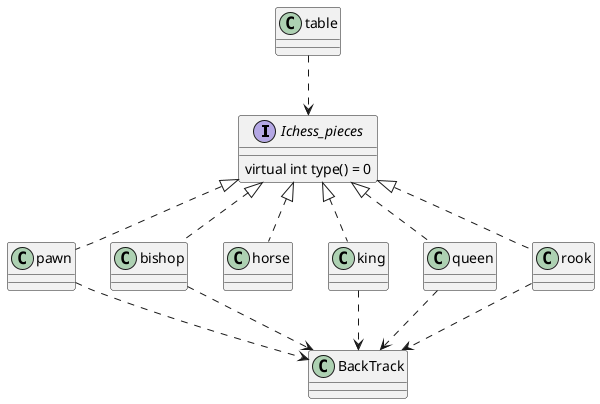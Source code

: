 @startuml ChessGame

interface  Ichess_pieces
{
    virtual int type() = 0
}

class table
class pawn
class bishop
class horse
class king
class queen
class rook

Ichess_pieces <|.. pawn
Ichess_pieces <|.. bishop
Ichess_pieces <|.. horse
Ichess_pieces <|.. king
Ichess_pieces <|.. queen
Ichess_pieces <|.. rook

table ..> Ichess_pieces

class BackTrack
rook ..> BackTrack
pawn ..> BackTrack
queen ..> BackTrack
king ..> BackTrack
bishop ..> BackTrack


@enduml
